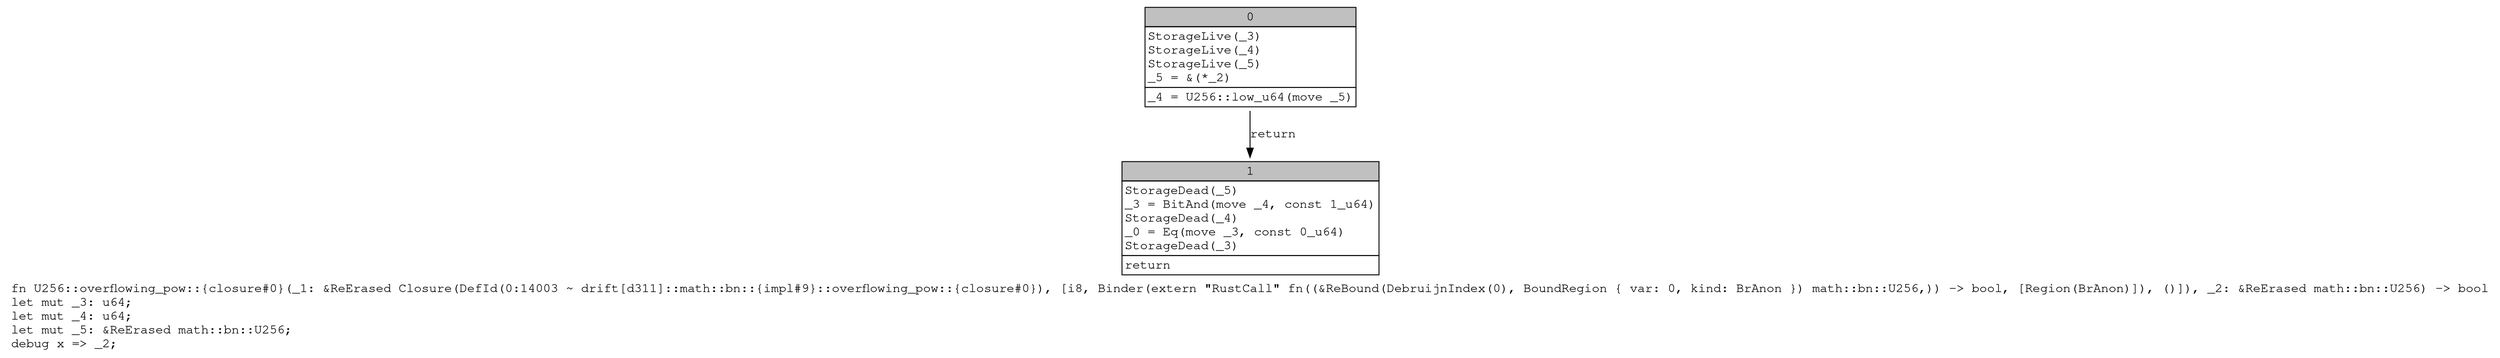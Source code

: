 digraph Mir_0_14003 {
    graph [fontname="Courier, monospace"];
    node [fontname="Courier, monospace"];
    edge [fontname="Courier, monospace"];
    label=<fn U256::overflowing_pow::{closure#0}(_1: &amp;ReErased Closure(DefId(0:14003 ~ drift[d311]::math::bn::{impl#9}::overflowing_pow::{closure#0}), [i8, Binder(extern &quot;RustCall&quot; fn((&amp;ReBound(DebruijnIndex(0), BoundRegion { var: 0, kind: BrAnon }) math::bn::U256,)) -&gt; bool, [Region(BrAnon)]), ()]), _2: &amp;ReErased math::bn::U256) -&gt; bool<br align="left"/>let mut _3: u64;<br align="left"/>let mut _4: u64;<br align="left"/>let mut _5: &amp;ReErased math::bn::U256;<br align="left"/>debug x =&gt; _2;<br align="left"/>>;
    bb0__0_14003 [shape="none", label=<<table border="0" cellborder="1" cellspacing="0"><tr><td bgcolor="gray" align="center" colspan="1">0</td></tr><tr><td align="left" balign="left">StorageLive(_3)<br/>StorageLive(_4)<br/>StorageLive(_5)<br/>_5 = &amp;(*_2)<br/></td></tr><tr><td align="left">_4 = U256::low_u64(move _5)</td></tr></table>>];
    bb1__0_14003 [shape="none", label=<<table border="0" cellborder="1" cellspacing="0"><tr><td bgcolor="gray" align="center" colspan="1">1</td></tr><tr><td align="left" balign="left">StorageDead(_5)<br/>_3 = BitAnd(move _4, const 1_u64)<br/>StorageDead(_4)<br/>_0 = Eq(move _3, const 0_u64)<br/>StorageDead(_3)<br/></td></tr><tr><td align="left">return</td></tr></table>>];
    bb0__0_14003 -> bb1__0_14003 [label="return"];
}
